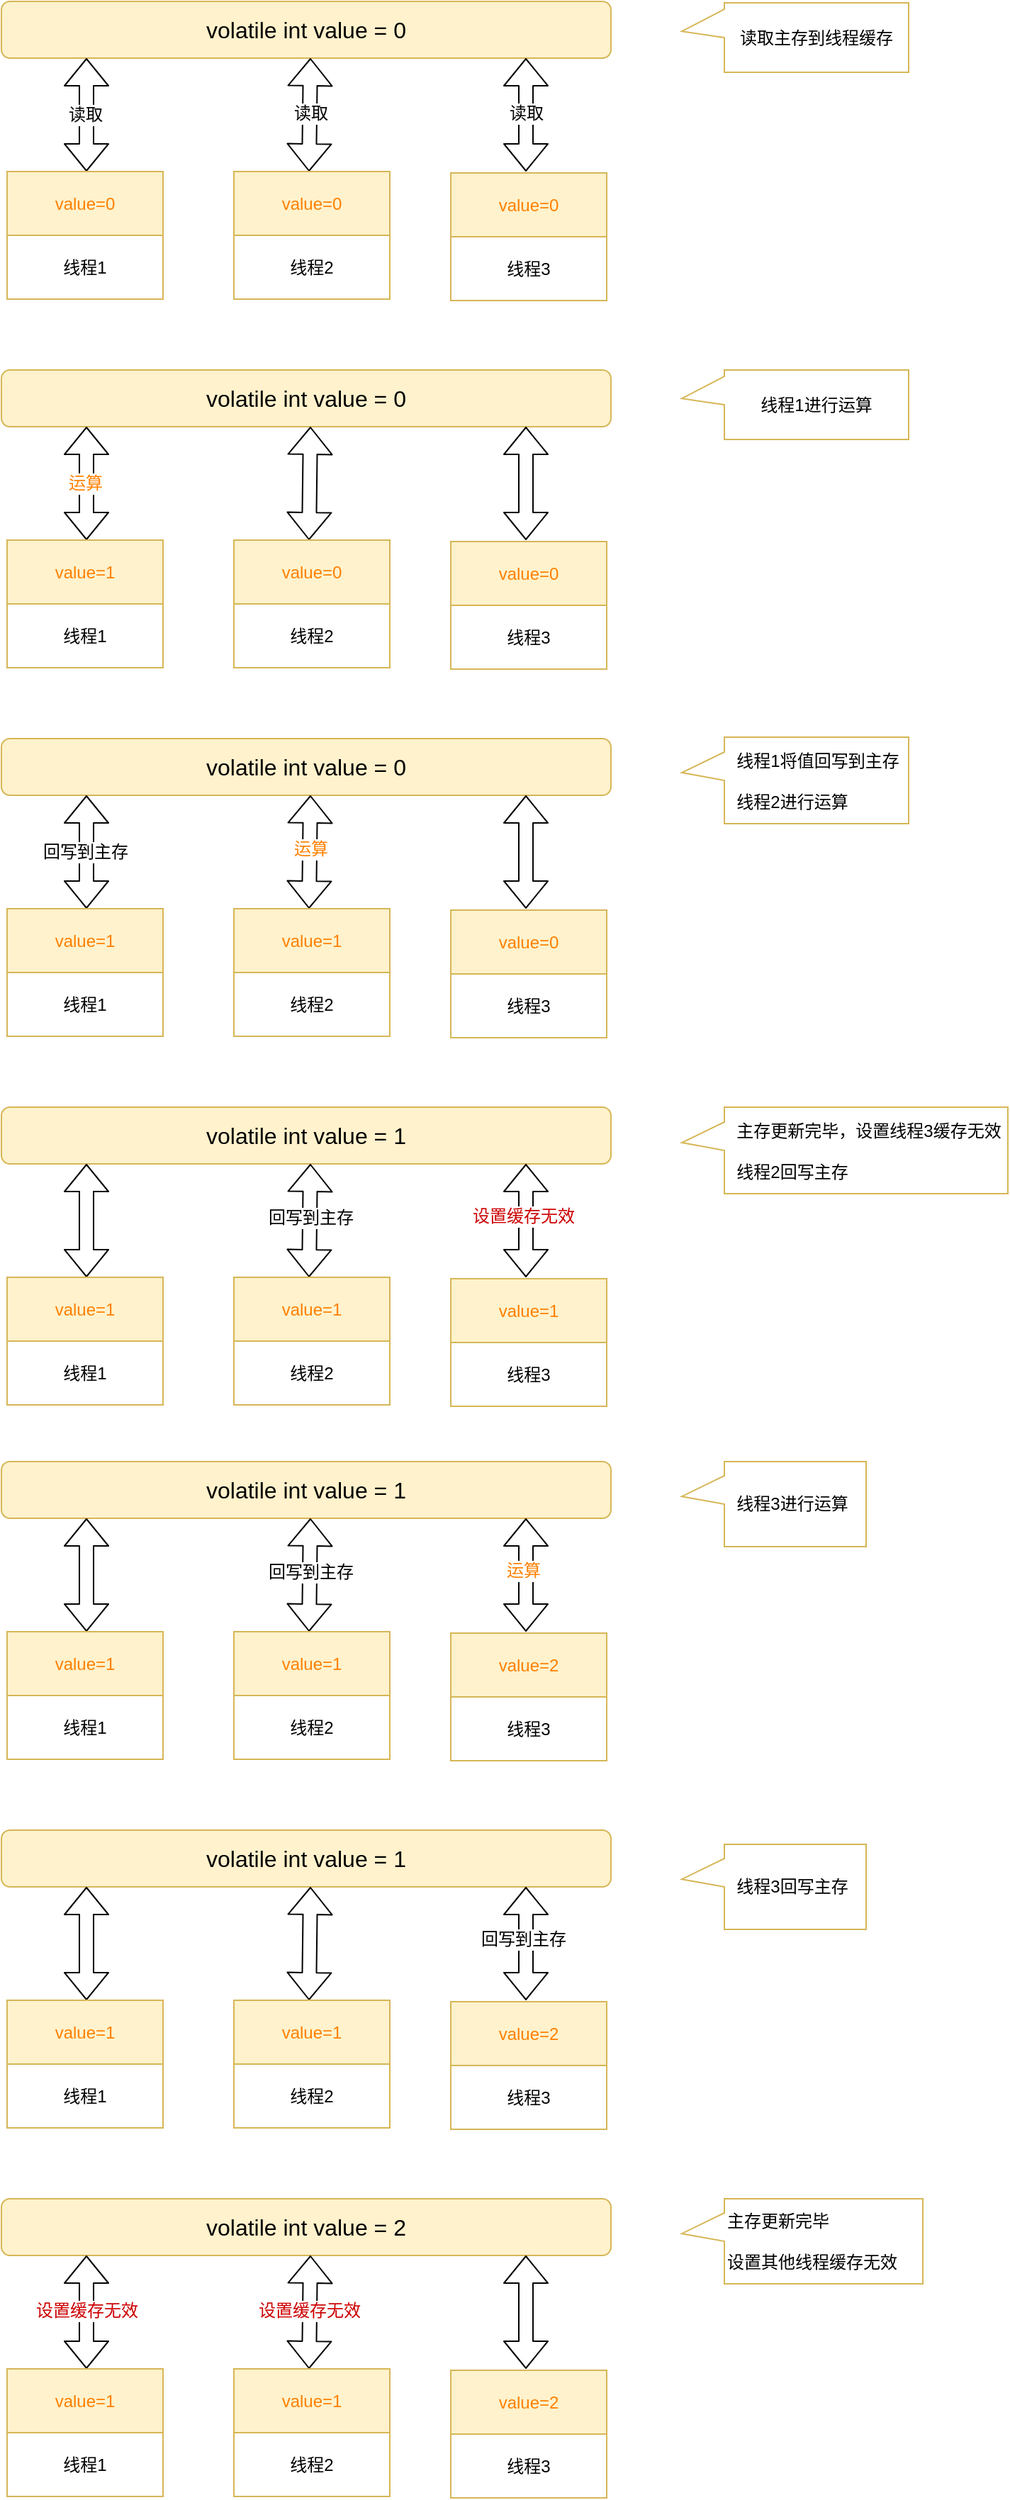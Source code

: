 <mxfile version="11.1.1" type="device"><diagram id="b-9t0TcHALbEDkdVBq32" name="第 1 页"><mxGraphModel dx="788" dy="568" grid="1" gridSize="10" guides="1" tooltips="1" connect="1" arrows="1" fold="1" page="1" pageScale="1" pageWidth="827" pageHeight="1169" math="0" shadow="0"><root><mxCell id="0"/><mxCell id="1" parent="0"/><mxCell id="U8R-t-wrK4dvqbfcB6sR-25" value="" style="group" vertex="1" connectable="0" parent="1"><mxGeometry x="40" y="20" width="430" height="211" as="geometry"/></mxCell><mxCell id="FFR6IciO-5tJDgbBeb6y-1" value="&lt;font style=&quot;font-size: 16px&quot;&gt;volatile int value = 0&lt;/font&gt;" style="rounded=1;whiteSpace=wrap;html=1;fillColor=#fff2cc;strokeColor=#d6b656;" parent="U8R-t-wrK4dvqbfcB6sR-25" vertex="1"><mxGeometry width="430" height="40" as="geometry"/></mxCell><mxCell id="FFR6IciO-5tJDgbBeb6y-27" value="" style="shape=flexArrow;endArrow=classic;startArrow=classic;html=1;" parent="U8R-t-wrK4dvqbfcB6sR-25" edge="1"><mxGeometry width="50" height="50" relative="1" as="geometry"><mxPoint x="217" y="120" as="sourcePoint"/><mxPoint x="218" y="40" as="targetPoint"/></mxGeometry></mxCell><mxCell id="U8R-t-wrK4dvqbfcB6sR-62" value="读取" style="text;html=1;resizable=0;points=[];align=center;verticalAlign=middle;labelBackgroundColor=#ffffff;" vertex="1" connectable="0" parent="FFR6IciO-5tJDgbBeb6y-27"><mxGeometry x="-0.075" relative="1" as="geometry"><mxPoint y="-4" as="offset"/></mxGeometry></mxCell><mxCell id="FFR6IciO-5tJDgbBeb6y-28" value="" style="shape=flexArrow;endArrow=classic;startArrow=classic;html=1;" parent="U8R-t-wrK4dvqbfcB6sR-25" edge="1"><mxGeometry width="50" height="50" relative="1" as="geometry"><mxPoint x="370" y="120" as="sourcePoint"/><mxPoint x="370" y="40" as="targetPoint"/></mxGeometry></mxCell><mxCell id="U8R-t-wrK4dvqbfcB6sR-63" value="读取" style="text;html=1;resizable=0;points=[];align=center;verticalAlign=middle;labelBackgroundColor=#ffffff;" vertex="1" connectable="0" parent="FFR6IciO-5tJDgbBeb6y-28"><mxGeometry x="0.025" relative="1" as="geometry"><mxPoint as="offset"/></mxGeometry></mxCell><mxCell id="FFR6IciO-5tJDgbBeb6y-29" value="" style="shape=flexArrow;endArrow=classic;startArrow=classic;html=1;" parent="U8R-t-wrK4dvqbfcB6sR-25" edge="1"><mxGeometry width="50" height="50" relative="1" as="geometry"><mxPoint x="60" y="120" as="sourcePoint"/><mxPoint x="60" y="40" as="targetPoint"/></mxGeometry></mxCell><mxCell id="U8R-t-wrK4dvqbfcB6sR-61" value="读取" style="text;html=1;resizable=0;points=[];align=center;verticalAlign=middle;labelBackgroundColor=#ffffff;" vertex="1" connectable="0" parent="FFR6IciO-5tJDgbBeb6y-29"><mxGeometry y="1" relative="1" as="geometry"><mxPoint as="offset"/></mxGeometry></mxCell><mxCell id="U8R-t-wrK4dvqbfcB6sR-18" value="" style="group" vertex="1" connectable="0" parent="U8R-t-wrK4dvqbfcB6sR-25"><mxGeometry x="4" y="120" width="110" height="90" as="geometry"/></mxCell><mxCell id="U8R-t-wrK4dvqbfcB6sR-15" value="&lt;font color=&quot;#ff8000&quot;&gt;value=0&lt;/font&gt;" style="rounded=0;whiteSpace=wrap;html=1;fillColor=#fff2cc;strokeColor=#d6b656;" vertex="1" parent="U8R-t-wrK4dvqbfcB6sR-18"><mxGeometry width="110" height="45" as="geometry"/></mxCell><mxCell id="U8R-t-wrK4dvqbfcB6sR-16" value="线程1" style="rounded=0;whiteSpace=wrap;html=1;strokeColor=#D6B656;" vertex="1" parent="U8R-t-wrK4dvqbfcB6sR-18"><mxGeometry y="45" width="110" height="45" as="geometry"/></mxCell><mxCell id="U8R-t-wrK4dvqbfcB6sR-19" value="" style="group" vertex="1" connectable="0" parent="U8R-t-wrK4dvqbfcB6sR-25"><mxGeometry x="164" y="120" width="110" height="90" as="geometry"/></mxCell><mxCell id="U8R-t-wrK4dvqbfcB6sR-20" value="&lt;span style=&quot;color: rgb(255 , 128 , 0) ; white-space: normal&quot;&gt;value=0&lt;/span&gt;" style="rounded=0;whiteSpace=wrap;html=1;fillColor=#fff2cc;strokeColor=#d6b656;" vertex="1" parent="U8R-t-wrK4dvqbfcB6sR-19"><mxGeometry width="110" height="45" as="geometry"/></mxCell><mxCell id="U8R-t-wrK4dvqbfcB6sR-21" value="线程2" style="rounded=0;whiteSpace=wrap;html=1;strokeColor=#D6B656;" vertex="1" parent="U8R-t-wrK4dvqbfcB6sR-19"><mxGeometry y="45" width="110" height="45" as="geometry"/></mxCell><mxCell id="U8R-t-wrK4dvqbfcB6sR-22" value="" style="group" vertex="1" connectable="0" parent="U8R-t-wrK4dvqbfcB6sR-25"><mxGeometry x="317" y="121" width="110" height="90" as="geometry"/></mxCell><mxCell id="U8R-t-wrK4dvqbfcB6sR-23" value="&lt;span style=&quot;color: rgb(255 , 128 , 0) ; white-space: normal&quot;&gt;value=0&lt;/span&gt;" style="rounded=0;whiteSpace=wrap;html=1;fillColor=#fff2cc;strokeColor=#d6b656;" vertex="1" parent="U8R-t-wrK4dvqbfcB6sR-22"><mxGeometry width="110" height="45" as="geometry"/></mxCell><mxCell id="U8R-t-wrK4dvqbfcB6sR-24" value="线程3" style="rounded=0;whiteSpace=wrap;html=1;strokeColor=#D6B656;" vertex="1" parent="U8R-t-wrK4dvqbfcB6sR-22"><mxGeometry y="45" width="110" height="45" as="geometry"/></mxCell><mxCell id="U8R-t-wrK4dvqbfcB6sR-26" value="" style="group" vertex="1" connectable="0" parent="1"><mxGeometry x="40" y="280" width="430" height="211" as="geometry"/></mxCell><mxCell id="U8R-t-wrK4dvqbfcB6sR-27" value="&lt;font style=&quot;font-size: 16px&quot;&gt;volatile int value = 0&lt;/font&gt;" style="rounded=1;whiteSpace=wrap;html=1;fillColor=#fff2cc;strokeColor=#d6b656;" vertex="1" parent="U8R-t-wrK4dvqbfcB6sR-26"><mxGeometry width="430" height="40" as="geometry"/></mxCell><mxCell id="U8R-t-wrK4dvqbfcB6sR-28" value="" style="shape=flexArrow;endArrow=classic;startArrow=classic;html=1;" edge="1" parent="U8R-t-wrK4dvqbfcB6sR-26"><mxGeometry width="50" height="50" relative="1" as="geometry"><mxPoint x="217" y="120" as="sourcePoint"/><mxPoint x="218" y="40" as="targetPoint"/></mxGeometry></mxCell><mxCell id="U8R-t-wrK4dvqbfcB6sR-29" value="" style="shape=flexArrow;endArrow=classic;startArrow=classic;html=1;" edge="1" parent="U8R-t-wrK4dvqbfcB6sR-26"><mxGeometry width="50" height="50" relative="1" as="geometry"><mxPoint x="370" y="120" as="sourcePoint"/><mxPoint x="370" y="40" as="targetPoint"/></mxGeometry></mxCell><mxCell id="U8R-t-wrK4dvqbfcB6sR-30" value="" style="shape=flexArrow;endArrow=classic;startArrow=classic;html=1;" edge="1" parent="U8R-t-wrK4dvqbfcB6sR-26"><mxGeometry width="50" height="50" relative="1" as="geometry"><mxPoint x="60" y="120" as="sourcePoint"/><mxPoint x="60" y="40" as="targetPoint"/></mxGeometry></mxCell><mxCell id="U8R-t-wrK4dvqbfcB6sR-64" value="&lt;font color=&quot;#ff8000&quot;&gt;运算&lt;/font&gt;" style="text;html=1;resizable=0;points=[];align=center;verticalAlign=middle;labelBackgroundColor=#ffffff;" vertex="1" connectable="0" parent="U8R-t-wrK4dvqbfcB6sR-30"><mxGeometry x="-0.05" y="4" relative="1" as="geometry"><mxPoint x="3" y="-2" as="offset"/></mxGeometry></mxCell><mxCell id="U8R-t-wrK4dvqbfcB6sR-31" value="" style="group" vertex="1" connectable="0" parent="U8R-t-wrK4dvqbfcB6sR-26"><mxGeometry x="4" y="120" width="110" height="90" as="geometry"/></mxCell><mxCell id="U8R-t-wrK4dvqbfcB6sR-32" value="&lt;font color=&quot;#ff8000&quot;&gt;value=1&lt;/font&gt;" style="rounded=0;whiteSpace=wrap;html=1;fillColor=#fff2cc;strokeColor=#d6b656;" vertex="1" parent="U8R-t-wrK4dvqbfcB6sR-31"><mxGeometry width="110" height="45" as="geometry"/></mxCell><mxCell id="U8R-t-wrK4dvqbfcB6sR-33" value="线程1" style="rounded=0;whiteSpace=wrap;html=1;strokeColor=#D6B656;" vertex="1" parent="U8R-t-wrK4dvqbfcB6sR-31"><mxGeometry y="45" width="110" height="45" as="geometry"/></mxCell><mxCell id="U8R-t-wrK4dvqbfcB6sR-34" value="" style="group" vertex="1" connectable="0" parent="U8R-t-wrK4dvqbfcB6sR-26"><mxGeometry x="164" y="120" width="110" height="90" as="geometry"/></mxCell><mxCell id="U8R-t-wrK4dvqbfcB6sR-35" value="&lt;span style=&quot;color: rgb(255 , 128 , 0) ; white-space: normal&quot;&gt;value=0&lt;/span&gt;" style="rounded=0;whiteSpace=wrap;html=1;fillColor=#fff2cc;strokeColor=#d6b656;" vertex="1" parent="U8R-t-wrK4dvqbfcB6sR-34"><mxGeometry width="110" height="45" as="geometry"/></mxCell><mxCell id="U8R-t-wrK4dvqbfcB6sR-36" value="线程2" style="rounded=0;whiteSpace=wrap;html=1;strokeColor=#D6B656;" vertex="1" parent="U8R-t-wrK4dvqbfcB6sR-34"><mxGeometry y="45" width="110" height="45" as="geometry"/></mxCell><mxCell id="U8R-t-wrK4dvqbfcB6sR-37" value="" style="group" vertex="1" connectable="0" parent="U8R-t-wrK4dvqbfcB6sR-26"><mxGeometry x="317" y="121" width="110" height="90" as="geometry"/></mxCell><mxCell id="U8R-t-wrK4dvqbfcB6sR-38" value="&lt;span style=&quot;color: rgb(255 , 128 , 0) ; white-space: normal&quot;&gt;value=0&lt;/span&gt;" style="rounded=0;whiteSpace=wrap;html=1;fillColor=#fff2cc;strokeColor=#d6b656;" vertex="1" parent="U8R-t-wrK4dvqbfcB6sR-37"><mxGeometry width="110" height="45" as="geometry"/></mxCell><mxCell id="U8R-t-wrK4dvqbfcB6sR-39" value="线程3" style="rounded=0;whiteSpace=wrap;html=1;strokeColor=#D6B656;" vertex="1" parent="U8R-t-wrK4dvqbfcB6sR-37"><mxGeometry y="45" width="110" height="45" as="geometry"/></mxCell><mxCell id="U8R-t-wrK4dvqbfcB6sR-40" value="" style="group" vertex="1" connectable="0" parent="1"><mxGeometry x="40" y="540" width="430" height="211" as="geometry"/></mxCell><mxCell id="U8R-t-wrK4dvqbfcB6sR-41" value="&lt;font style=&quot;font-size: 16px&quot;&gt;volatile int value = 0&lt;/font&gt;" style="rounded=1;whiteSpace=wrap;html=1;fillColor=#fff2cc;strokeColor=#d6b656;" vertex="1" parent="U8R-t-wrK4dvqbfcB6sR-40"><mxGeometry width="430" height="40" as="geometry"/></mxCell><mxCell id="U8R-t-wrK4dvqbfcB6sR-42" value="" style="shape=flexArrow;endArrow=classic;startArrow=classic;html=1;" edge="1" parent="U8R-t-wrK4dvqbfcB6sR-40"><mxGeometry width="50" height="50" relative="1" as="geometry"><mxPoint x="217" y="120" as="sourcePoint"/><mxPoint x="218" y="40" as="targetPoint"/></mxGeometry></mxCell><mxCell id="U8R-t-wrK4dvqbfcB6sR-67" value="&lt;font color=&quot;#ff8000&quot;&gt;运算&lt;/font&gt;" style="text;html=1;resizable=0;points=[];align=center;verticalAlign=middle;labelBackgroundColor=#ffffff;" vertex="1" connectable="0" parent="U8R-t-wrK4dvqbfcB6sR-42"><mxGeometry x="0.05" relative="1" as="geometry"><mxPoint as="offset"/></mxGeometry></mxCell><mxCell id="U8R-t-wrK4dvqbfcB6sR-43" value="" style="shape=flexArrow;endArrow=classic;startArrow=classic;html=1;" edge="1" parent="U8R-t-wrK4dvqbfcB6sR-40"><mxGeometry width="50" height="50" relative="1" as="geometry"><mxPoint x="370" y="120" as="sourcePoint"/><mxPoint x="370" y="40" as="targetPoint"/></mxGeometry></mxCell><mxCell id="U8R-t-wrK4dvqbfcB6sR-44" value="" style="shape=flexArrow;endArrow=classic;startArrow=classic;html=1;" edge="1" parent="U8R-t-wrK4dvqbfcB6sR-40"><mxGeometry width="50" height="50" relative="1" as="geometry"><mxPoint x="60" y="120" as="sourcePoint"/><mxPoint x="60" y="40" as="targetPoint"/></mxGeometry></mxCell><mxCell id="U8R-t-wrK4dvqbfcB6sR-65" value="回写到主存" style="text;html=1;resizable=0;points=[];align=center;verticalAlign=middle;labelBackgroundColor=#ffffff;" vertex="1" connectable="0" parent="U8R-t-wrK4dvqbfcB6sR-44"><mxGeometry x="-0.1" y="2" relative="1" as="geometry"><mxPoint x="1" y="-4" as="offset"/></mxGeometry></mxCell><mxCell id="U8R-t-wrK4dvqbfcB6sR-45" value="" style="group" vertex="1" connectable="0" parent="U8R-t-wrK4dvqbfcB6sR-40"><mxGeometry x="4" y="120" width="110" height="90" as="geometry"/></mxCell><mxCell id="U8R-t-wrK4dvqbfcB6sR-46" value="&lt;span style=&quot;color: rgb(255 , 128 , 0)&quot;&gt;value=1&lt;/span&gt;" style="rounded=0;whiteSpace=wrap;html=1;fillColor=#fff2cc;strokeColor=#d6b656;" vertex="1" parent="U8R-t-wrK4dvqbfcB6sR-45"><mxGeometry width="110" height="45" as="geometry"/></mxCell><mxCell id="U8R-t-wrK4dvqbfcB6sR-47" value="线程1" style="rounded=0;whiteSpace=wrap;html=1;strokeColor=#D6B656;" vertex="1" parent="U8R-t-wrK4dvqbfcB6sR-45"><mxGeometry y="45" width="110" height="45" as="geometry"/></mxCell><mxCell id="U8R-t-wrK4dvqbfcB6sR-48" value="" style="group" vertex="1" connectable="0" parent="U8R-t-wrK4dvqbfcB6sR-40"><mxGeometry x="164" y="120" width="110" height="90" as="geometry"/></mxCell><mxCell id="U8R-t-wrK4dvqbfcB6sR-49" value="&lt;span style=&quot;color: rgb(255 , 128 , 0) ; white-space: normal&quot;&gt;value=1&lt;/span&gt;" style="rounded=0;whiteSpace=wrap;html=1;fillColor=#fff2cc;strokeColor=#d6b656;" vertex="1" parent="U8R-t-wrK4dvqbfcB6sR-48"><mxGeometry width="110" height="45" as="geometry"/></mxCell><mxCell id="U8R-t-wrK4dvqbfcB6sR-50" value="线程2" style="rounded=0;whiteSpace=wrap;html=1;strokeColor=#D6B656;" vertex="1" parent="U8R-t-wrK4dvqbfcB6sR-48"><mxGeometry y="45" width="110" height="45" as="geometry"/></mxCell><mxCell id="U8R-t-wrK4dvqbfcB6sR-51" value="" style="group" vertex="1" connectable="0" parent="U8R-t-wrK4dvqbfcB6sR-40"><mxGeometry x="317" y="121" width="110" height="90" as="geometry"/></mxCell><mxCell id="U8R-t-wrK4dvqbfcB6sR-52" value="&lt;span style=&quot;color: rgb(255 , 128 , 0) ; white-space: normal&quot;&gt;value=0&lt;/span&gt;" style="rounded=0;whiteSpace=wrap;html=1;fillColor=#fff2cc;strokeColor=#d6b656;" vertex="1" parent="U8R-t-wrK4dvqbfcB6sR-51"><mxGeometry width="110" height="45" as="geometry"/></mxCell><mxCell id="U8R-t-wrK4dvqbfcB6sR-53" value="线程3" style="rounded=0;whiteSpace=wrap;html=1;strokeColor=#D6B656;" vertex="1" parent="U8R-t-wrK4dvqbfcB6sR-51"><mxGeometry y="45" width="110" height="45" as="geometry"/></mxCell><mxCell id="U8R-t-wrK4dvqbfcB6sR-69" value="" style="group" vertex="1" connectable="0" parent="1"><mxGeometry x="40" y="800" width="430" height="211" as="geometry"/></mxCell><mxCell id="U8R-t-wrK4dvqbfcB6sR-70" value="&lt;font style=&quot;font-size: 16px&quot;&gt;volatile int value = 1&lt;/font&gt;" style="rounded=1;whiteSpace=wrap;html=1;fillColor=#fff2cc;strokeColor=#d6b656;" vertex="1" parent="U8R-t-wrK4dvqbfcB6sR-69"><mxGeometry width="430" height="40" as="geometry"/></mxCell><mxCell id="U8R-t-wrK4dvqbfcB6sR-71" value="" style="shape=flexArrow;endArrow=classic;startArrow=classic;html=1;" edge="1" parent="U8R-t-wrK4dvqbfcB6sR-69"><mxGeometry width="50" height="50" relative="1" as="geometry"><mxPoint x="217" y="120" as="sourcePoint"/><mxPoint x="218" y="40" as="targetPoint"/></mxGeometry></mxCell><mxCell id="U8R-t-wrK4dvqbfcB6sR-72" value="回写到主存" style="text;html=1;resizable=0;points=[];align=center;verticalAlign=middle;labelBackgroundColor=#ffffff;" vertex="1" connectable="0" parent="U8R-t-wrK4dvqbfcB6sR-71"><mxGeometry x="0.05" relative="1" as="geometry"><mxPoint as="offset"/></mxGeometry></mxCell><mxCell id="U8R-t-wrK4dvqbfcB6sR-73" value="" style="shape=flexArrow;endArrow=classic;startArrow=classic;html=1;" edge="1" parent="U8R-t-wrK4dvqbfcB6sR-69"><mxGeometry width="50" height="50" relative="1" as="geometry"><mxPoint x="370" y="120" as="sourcePoint"/><mxPoint x="370" y="40" as="targetPoint"/></mxGeometry></mxCell><mxCell id="U8R-t-wrK4dvqbfcB6sR-85" value="设置缓存无效" style="text;html=1;resizable=0;points=[];align=center;verticalAlign=middle;labelBackgroundColor=#ffffff;fontColor=#CC0000;" vertex="1" connectable="0" parent="U8R-t-wrK4dvqbfcB6sR-73"><mxGeometry x="0.075" y="2" relative="1" as="geometry"><mxPoint as="offset"/></mxGeometry></mxCell><mxCell id="U8R-t-wrK4dvqbfcB6sR-74" value="" style="shape=flexArrow;endArrow=classic;startArrow=classic;html=1;" edge="1" parent="U8R-t-wrK4dvqbfcB6sR-69"><mxGeometry width="50" height="50" relative="1" as="geometry"><mxPoint x="60" y="120" as="sourcePoint"/><mxPoint x="60" y="40" as="targetPoint"/></mxGeometry></mxCell><mxCell id="U8R-t-wrK4dvqbfcB6sR-76" value="" style="group" vertex="1" connectable="0" parent="U8R-t-wrK4dvqbfcB6sR-69"><mxGeometry x="4" y="120" width="110" height="90" as="geometry"/></mxCell><mxCell id="U8R-t-wrK4dvqbfcB6sR-77" value="&lt;span style=&quot;color: rgb(255 , 128 , 0)&quot;&gt;value=1&lt;/span&gt;" style="rounded=0;whiteSpace=wrap;html=1;fillColor=#fff2cc;strokeColor=#d6b656;" vertex="1" parent="U8R-t-wrK4dvqbfcB6sR-76"><mxGeometry width="110" height="45" as="geometry"/></mxCell><mxCell id="U8R-t-wrK4dvqbfcB6sR-78" value="线程1" style="rounded=0;whiteSpace=wrap;html=1;strokeColor=#D6B656;" vertex="1" parent="U8R-t-wrK4dvqbfcB6sR-76"><mxGeometry y="45" width="110" height="45" as="geometry"/></mxCell><mxCell id="U8R-t-wrK4dvqbfcB6sR-79" value="" style="group" vertex="1" connectable="0" parent="U8R-t-wrK4dvqbfcB6sR-69"><mxGeometry x="164" y="120" width="110" height="90" as="geometry"/></mxCell><mxCell id="U8R-t-wrK4dvqbfcB6sR-80" value="&lt;span style=&quot;color: rgb(255 , 128 , 0) ; white-space: normal&quot;&gt;value=1&lt;/span&gt;" style="rounded=0;whiteSpace=wrap;html=1;fillColor=#fff2cc;strokeColor=#d6b656;" vertex="1" parent="U8R-t-wrK4dvqbfcB6sR-79"><mxGeometry width="110" height="45" as="geometry"/></mxCell><mxCell id="U8R-t-wrK4dvqbfcB6sR-81" value="线程2" style="rounded=0;whiteSpace=wrap;html=1;strokeColor=#D6B656;" vertex="1" parent="U8R-t-wrK4dvqbfcB6sR-79"><mxGeometry y="45" width="110" height="45" as="geometry"/></mxCell><mxCell id="U8R-t-wrK4dvqbfcB6sR-82" value="" style="group" vertex="1" connectable="0" parent="U8R-t-wrK4dvqbfcB6sR-69"><mxGeometry x="317" y="121" width="110" height="90" as="geometry"/></mxCell><mxCell id="U8R-t-wrK4dvqbfcB6sR-83" value="&lt;span style=&quot;color: rgb(255 , 128 , 0) ; white-space: normal&quot;&gt;value=1&lt;/span&gt;" style="rounded=0;whiteSpace=wrap;html=1;fillColor=#fff2cc;strokeColor=#d6b656;" vertex="1" parent="U8R-t-wrK4dvqbfcB6sR-82"><mxGeometry width="110" height="45" as="geometry"/></mxCell><mxCell id="U8R-t-wrK4dvqbfcB6sR-84" value="线程3" style="rounded=0;whiteSpace=wrap;html=1;strokeColor=#D6B656;" vertex="1" parent="U8R-t-wrK4dvqbfcB6sR-82"><mxGeometry y="45" width="110" height="45" as="geometry"/></mxCell><mxCell id="U8R-t-wrK4dvqbfcB6sR-102" value="" style="group" vertex="1" connectable="0" parent="1"><mxGeometry x="40" y="1050" width="430" height="211" as="geometry"/></mxCell><mxCell id="U8R-t-wrK4dvqbfcB6sR-103" value="&lt;font style=&quot;font-size: 16px&quot;&gt;volatile int value = 1&lt;/font&gt;" style="rounded=1;whiteSpace=wrap;html=1;fillColor=#fff2cc;strokeColor=#d6b656;" vertex="1" parent="U8R-t-wrK4dvqbfcB6sR-102"><mxGeometry width="430" height="40" as="geometry"/></mxCell><mxCell id="U8R-t-wrK4dvqbfcB6sR-104" value="" style="shape=flexArrow;endArrow=classic;startArrow=classic;html=1;" edge="1" parent="U8R-t-wrK4dvqbfcB6sR-102"><mxGeometry width="50" height="50" relative="1" as="geometry"><mxPoint x="217" y="120" as="sourcePoint"/><mxPoint x="218" y="40" as="targetPoint"/></mxGeometry></mxCell><mxCell id="U8R-t-wrK4dvqbfcB6sR-105" value="回写到主存" style="text;html=1;resizable=0;points=[];align=center;verticalAlign=middle;labelBackgroundColor=#ffffff;" vertex="1" connectable="0" parent="U8R-t-wrK4dvqbfcB6sR-104"><mxGeometry x="0.05" relative="1" as="geometry"><mxPoint as="offset"/></mxGeometry></mxCell><mxCell id="U8R-t-wrK4dvqbfcB6sR-106" value="" style="shape=flexArrow;endArrow=classic;startArrow=classic;html=1;" edge="1" parent="U8R-t-wrK4dvqbfcB6sR-102"><mxGeometry width="50" height="50" relative="1" as="geometry"><mxPoint x="370" y="120" as="sourcePoint"/><mxPoint x="370" y="40" as="targetPoint"/></mxGeometry></mxCell><mxCell id="U8R-t-wrK4dvqbfcB6sR-107" value="&lt;font color=&quot;#ff8000&quot;&gt;运算&lt;/font&gt;" style="text;html=1;resizable=0;points=[];align=center;verticalAlign=middle;labelBackgroundColor=#ffffff;fontColor=#CC0000;" vertex="1" connectable="0" parent="U8R-t-wrK4dvqbfcB6sR-106"><mxGeometry x="0.075" y="2" relative="1" as="geometry"><mxPoint as="offset"/></mxGeometry></mxCell><mxCell id="U8R-t-wrK4dvqbfcB6sR-108" value="" style="shape=flexArrow;endArrow=classic;startArrow=classic;html=1;" edge="1" parent="U8R-t-wrK4dvqbfcB6sR-102"><mxGeometry width="50" height="50" relative="1" as="geometry"><mxPoint x="60" y="120" as="sourcePoint"/><mxPoint x="60" y="40" as="targetPoint"/></mxGeometry></mxCell><mxCell id="U8R-t-wrK4dvqbfcB6sR-109" value="" style="group" vertex="1" connectable="0" parent="U8R-t-wrK4dvqbfcB6sR-102"><mxGeometry x="4" y="120" width="110" height="90" as="geometry"/></mxCell><mxCell id="U8R-t-wrK4dvqbfcB6sR-110" value="&lt;span style=&quot;color: rgb(255 , 128 , 0)&quot;&gt;value=1&lt;/span&gt;" style="rounded=0;whiteSpace=wrap;html=1;fillColor=#fff2cc;strokeColor=#d6b656;" vertex="1" parent="U8R-t-wrK4dvqbfcB6sR-109"><mxGeometry width="110" height="45" as="geometry"/></mxCell><mxCell id="U8R-t-wrK4dvqbfcB6sR-111" value="线程1" style="rounded=0;whiteSpace=wrap;html=1;strokeColor=#D6B656;" vertex="1" parent="U8R-t-wrK4dvqbfcB6sR-109"><mxGeometry y="45" width="110" height="45" as="geometry"/></mxCell><mxCell id="U8R-t-wrK4dvqbfcB6sR-112" value="" style="group" vertex="1" connectable="0" parent="U8R-t-wrK4dvqbfcB6sR-102"><mxGeometry x="164" y="120" width="110" height="90" as="geometry"/></mxCell><mxCell id="U8R-t-wrK4dvqbfcB6sR-113" value="&lt;span style=&quot;color: rgb(255 , 128 , 0) ; white-space: normal&quot;&gt;value=1&lt;/span&gt;" style="rounded=0;whiteSpace=wrap;html=1;fillColor=#fff2cc;strokeColor=#d6b656;" vertex="1" parent="U8R-t-wrK4dvqbfcB6sR-112"><mxGeometry width="110" height="45" as="geometry"/></mxCell><mxCell id="U8R-t-wrK4dvqbfcB6sR-114" value="线程2" style="rounded=0;whiteSpace=wrap;html=1;strokeColor=#D6B656;" vertex="1" parent="U8R-t-wrK4dvqbfcB6sR-112"><mxGeometry y="45" width="110" height="45" as="geometry"/></mxCell><mxCell id="U8R-t-wrK4dvqbfcB6sR-115" value="" style="group" vertex="1" connectable="0" parent="U8R-t-wrK4dvqbfcB6sR-102"><mxGeometry x="317" y="121" width="110" height="90" as="geometry"/></mxCell><mxCell id="U8R-t-wrK4dvqbfcB6sR-116" value="&lt;span style=&quot;color: rgb(255 , 128 , 0) ; white-space: normal&quot;&gt;value=2&lt;/span&gt;" style="rounded=0;whiteSpace=wrap;html=1;fillColor=#fff2cc;strokeColor=#d6b656;" vertex="1" parent="U8R-t-wrK4dvqbfcB6sR-115"><mxGeometry width="110" height="45" as="geometry"/></mxCell><mxCell id="U8R-t-wrK4dvqbfcB6sR-117" value="线程3" style="rounded=0;whiteSpace=wrap;html=1;strokeColor=#D6B656;" vertex="1" parent="U8R-t-wrK4dvqbfcB6sR-115"><mxGeometry y="45" width="110" height="45" as="geometry"/></mxCell><mxCell id="U8R-t-wrK4dvqbfcB6sR-118" value="" style="group" vertex="1" connectable="0" parent="1"><mxGeometry x="40" y="1310" width="430" height="211" as="geometry"/></mxCell><mxCell id="U8R-t-wrK4dvqbfcB6sR-119" value="&lt;font style=&quot;font-size: 16px&quot;&gt;volatile int value = 1&lt;/font&gt;" style="rounded=1;whiteSpace=wrap;html=1;fillColor=#fff2cc;strokeColor=#d6b656;" vertex="1" parent="U8R-t-wrK4dvqbfcB6sR-118"><mxGeometry width="430" height="40" as="geometry"/></mxCell><mxCell id="U8R-t-wrK4dvqbfcB6sR-120" value="" style="shape=flexArrow;endArrow=classic;startArrow=classic;html=1;" edge="1" parent="U8R-t-wrK4dvqbfcB6sR-118"><mxGeometry width="50" height="50" relative="1" as="geometry"><mxPoint x="217" y="120" as="sourcePoint"/><mxPoint x="218" y="40" as="targetPoint"/></mxGeometry></mxCell><mxCell id="U8R-t-wrK4dvqbfcB6sR-122" value="" style="shape=flexArrow;endArrow=classic;startArrow=classic;html=1;" edge="1" parent="U8R-t-wrK4dvqbfcB6sR-118"><mxGeometry width="50" height="50" relative="1" as="geometry"><mxPoint x="370" y="120" as="sourcePoint"/><mxPoint x="370" y="40" as="targetPoint"/></mxGeometry></mxCell><mxCell id="U8R-t-wrK4dvqbfcB6sR-123" value="&lt;font&gt;回写到主存&lt;/font&gt;" style="text;html=1;resizable=0;points=[];align=center;verticalAlign=middle;labelBackgroundColor=#ffffff;fontColor=#000000;" vertex="1" connectable="0" parent="U8R-t-wrK4dvqbfcB6sR-122"><mxGeometry x="0.075" y="2" relative="1" as="geometry"><mxPoint as="offset"/></mxGeometry></mxCell><mxCell id="U8R-t-wrK4dvqbfcB6sR-124" value="" style="shape=flexArrow;endArrow=classic;startArrow=classic;html=1;" edge="1" parent="U8R-t-wrK4dvqbfcB6sR-118"><mxGeometry width="50" height="50" relative="1" as="geometry"><mxPoint x="60" y="120" as="sourcePoint"/><mxPoint x="60" y="40" as="targetPoint"/></mxGeometry></mxCell><mxCell id="U8R-t-wrK4dvqbfcB6sR-125" value="" style="group" vertex="1" connectable="0" parent="U8R-t-wrK4dvqbfcB6sR-118"><mxGeometry x="4" y="120" width="110" height="90" as="geometry"/></mxCell><mxCell id="U8R-t-wrK4dvqbfcB6sR-126" value="&lt;span style=&quot;color: rgb(255 , 128 , 0)&quot;&gt;value=1&lt;/span&gt;" style="rounded=0;whiteSpace=wrap;html=1;fillColor=#fff2cc;strokeColor=#d6b656;" vertex="1" parent="U8R-t-wrK4dvqbfcB6sR-125"><mxGeometry width="110" height="45" as="geometry"/></mxCell><mxCell id="U8R-t-wrK4dvqbfcB6sR-127" value="线程1" style="rounded=0;whiteSpace=wrap;html=1;strokeColor=#D6B656;" vertex="1" parent="U8R-t-wrK4dvqbfcB6sR-125"><mxGeometry y="45" width="110" height="45" as="geometry"/></mxCell><mxCell id="U8R-t-wrK4dvqbfcB6sR-128" value="" style="group" vertex="1" connectable="0" parent="U8R-t-wrK4dvqbfcB6sR-118"><mxGeometry x="164" y="120" width="110" height="90" as="geometry"/></mxCell><mxCell id="U8R-t-wrK4dvqbfcB6sR-129" value="&lt;span style=&quot;color: rgb(255 , 128 , 0) ; white-space: normal&quot;&gt;value=1&lt;/span&gt;" style="rounded=0;whiteSpace=wrap;html=1;fillColor=#fff2cc;strokeColor=#d6b656;" vertex="1" parent="U8R-t-wrK4dvqbfcB6sR-128"><mxGeometry width="110" height="45" as="geometry"/></mxCell><mxCell id="U8R-t-wrK4dvqbfcB6sR-130" value="线程2" style="rounded=0;whiteSpace=wrap;html=1;strokeColor=#D6B656;" vertex="1" parent="U8R-t-wrK4dvqbfcB6sR-128"><mxGeometry y="45" width="110" height="45" as="geometry"/></mxCell><mxCell id="U8R-t-wrK4dvqbfcB6sR-131" value="" style="group" vertex="1" connectable="0" parent="U8R-t-wrK4dvqbfcB6sR-118"><mxGeometry x="317" y="121" width="110" height="90" as="geometry"/></mxCell><mxCell id="U8R-t-wrK4dvqbfcB6sR-132" value="&lt;span style=&quot;color: rgb(255 , 128 , 0) ; white-space: normal&quot;&gt;value=2&lt;/span&gt;" style="rounded=0;whiteSpace=wrap;html=1;fillColor=#fff2cc;strokeColor=#d6b656;" vertex="1" parent="U8R-t-wrK4dvqbfcB6sR-131"><mxGeometry width="110" height="45" as="geometry"/></mxCell><mxCell id="U8R-t-wrK4dvqbfcB6sR-133" value="线程3" style="rounded=0;whiteSpace=wrap;html=1;strokeColor=#D6B656;" vertex="1" parent="U8R-t-wrK4dvqbfcB6sR-131"><mxGeometry y="45" width="110" height="45" as="geometry"/></mxCell><mxCell id="U8R-t-wrK4dvqbfcB6sR-134" value="" style="group" vertex="1" connectable="0" parent="1"><mxGeometry x="40" y="1570" width="430" height="211" as="geometry"/></mxCell><mxCell id="U8R-t-wrK4dvqbfcB6sR-135" value="&lt;font style=&quot;font-size: 16px&quot;&gt;volatile int value = 2&lt;/font&gt;" style="rounded=1;whiteSpace=wrap;html=1;fillColor=#fff2cc;strokeColor=#d6b656;" vertex="1" parent="U8R-t-wrK4dvqbfcB6sR-134"><mxGeometry width="430" height="40" as="geometry"/></mxCell><mxCell id="U8R-t-wrK4dvqbfcB6sR-136" value="" style="shape=flexArrow;endArrow=classic;startArrow=classic;html=1;" edge="1" parent="U8R-t-wrK4dvqbfcB6sR-134"><mxGeometry width="50" height="50" relative="1" as="geometry"><mxPoint x="217" y="120" as="sourcePoint"/><mxPoint x="218" y="40" as="targetPoint"/></mxGeometry></mxCell><mxCell id="U8R-t-wrK4dvqbfcB6sR-149" value="&lt;span style=&quot;color: rgb(204 , 0 , 0)&quot;&gt;设置缓存无效&lt;/span&gt;" style="text;html=1;resizable=0;points=[];align=center;verticalAlign=middle;labelBackgroundColor=#ffffff;fontColor=#000000;" vertex="1" connectable="0" parent="U8R-t-wrK4dvqbfcB6sR-136"><mxGeometry x="0.025" y="1" relative="1" as="geometry"><mxPoint as="offset"/></mxGeometry></mxCell><mxCell id="U8R-t-wrK4dvqbfcB6sR-137" value="" style="shape=flexArrow;endArrow=classic;startArrow=classic;html=1;" edge="1" parent="U8R-t-wrK4dvqbfcB6sR-134"><mxGeometry width="50" height="50" relative="1" as="geometry"><mxPoint x="370" y="120" as="sourcePoint"/><mxPoint x="370" y="40" as="targetPoint"/></mxGeometry></mxCell><mxCell id="U8R-t-wrK4dvqbfcB6sR-139" value="" style="shape=flexArrow;endArrow=classic;startArrow=classic;html=1;" edge="1" parent="U8R-t-wrK4dvqbfcB6sR-134"><mxGeometry width="50" height="50" relative="1" as="geometry"><mxPoint x="60" y="120" as="sourcePoint"/><mxPoint x="60" y="40" as="targetPoint"/></mxGeometry></mxCell><mxCell id="U8R-t-wrK4dvqbfcB6sR-150" value="&lt;span style=&quot;color: rgb(204 , 0 , 0)&quot;&gt;设置缓存无效&lt;/span&gt;" style="text;html=1;resizable=0;points=[];align=center;verticalAlign=middle;labelBackgroundColor=#ffffff;fontColor=#000000;" vertex="1" connectable="0" parent="U8R-t-wrK4dvqbfcB6sR-139"><mxGeometry x="0.025" relative="1" as="geometry"><mxPoint as="offset"/></mxGeometry></mxCell><mxCell id="U8R-t-wrK4dvqbfcB6sR-140" value="" style="group" vertex="1" connectable="0" parent="U8R-t-wrK4dvqbfcB6sR-134"><mxGeometry x="4" y="120" width="110" height="90" as="geometry"/></mxCell><mxCell id="U8R-t-wrK4dvqbfcB6sR-141" value="&lt;span style=&quot;color: rgb(255 , 128 , 0)&quot;&gt;value=1&lt;/span&gt;" style="rounded=0;whiteSpace=wrap;html=1;fillColor=#fff2cc;strokeColor=#d6b656;" vertex="1" parent="U8R-t-wrK4dvqbfcB6sR-140"><mxGeometry width="110" height="45" as="geometry"/></mxCell><mxCell id="U8R-t-wrK4dvqbfcB6sR-142" value="线程1" style="rounded=0;whiteSpace=wrap;html=1;strokeColor=#D6B656;" vertex="1" parent="U8R-t-wrK4dvqbfcB6sR-140"><mxGeometry y="45" width="110" height="45" as="geometry"/></mxCell><mxCell id="U8R-t-wrK4dvqbfcB6sR-143" value="" style="group" vertex="1" connectable="0" parent="U8R-t-wrK4dvqbfcB6sR-134"><mxGeometry x="164" y="120" width="110" height="90" as="geometry"/></mxCell><mxCell id="U8R-t-wrK4dvqbfcB6sR-144" value="&lt;span style=&quot;color: rgb(255 , 128 , 0) ; white-space: normal&quot;&gt;value=1&lt;/span&gt;" style="rounded=0;whiteSpace=wrap;html=1;fillColor=#fff2cc;strokeColor=#d6b656;" vertex="1" parent="U8R-t-wrK4dvqbfcB6sR-143"><mxGeometry width="110" height="45" as="geometry"/></mxCell><mxCell id="U8R-t-wrK4dvqbfcB6sR-145" value="线程2" style="rounded=0;whiteSpace=wrap;html=1;strokeColor=#D6B656;" vertex="1" parent="U8R-t-wrK4dvqbfcB6sR-143"><mxGeometry y="45" width="110" height="45" as="geometry"/></mxCell><mxCell id="U8R-t-wrK4dvqbfcB6sR-146" value="" style="group" vertex="1" connectable="0" parent="U8R-t-wrK4dvqbfcB6sR-134"><mxGeometry x="317" y="121" width="110" height="90" as="geometry"/></mxCell><mxCell id="U8R-t-wrK4dvqbfcB6sR-147" value="&lt;span style=&quot;color: rgb(255 , 128 , 0) ; white-space: normal&quot;&gt;value=2&lt;/span&gt;" style="rounded=0;whiteSpace=wrap;html=1;fillColor=#fff2cc;strokeColor=#d6b656;" vertex="1" parent="U8R-t-wrK4dvqbfcB6sR-146"><mxGeometry width="110" height="45" as="geometry"/></mxCell><mxCell id="U8R-t-wrK4dvqbfcB6sR-148" value="线程3" style="rounded=0;whiteSpace=wrap;html=1;strokeColor=#D6B656;" vertex="1" parent="U8R-t-wrK4dvqbfcB6sR-146"><mxGeometry y="45" width="110" height="45" as="geometry"/></mxCell><mxCell id="U8R-t-wrK4dvqbfcB6sR-153" value="读取主存到线程缓存" style="shape=callout;whiteSpace=wrap;html=1;perimeter=calloutPerimeter;rounded=0;strokeColor=#D6B656;fontColor=#000000;flipV=0;flipH=1;direction=north;position2=0.59;" vertex="1" parent="1"><mxGeometry x="520" y="21" width="160" height="49" as="geometry"/></mxCell><mxCell id="U8R-t-wrK4dvqbfcB6sR-154" value="线程1进行运算" style="shape=callout;whiteSpace=wrap;html=1;perimeter=calloutPerimeter;rounded=0;strokeColor=#D6B656;fontColor=#000000;flipV=0;flipH=1;direction=north;position2=0.59;" vertex="1" parent="1"><mxGeometry x="520" y="280" width="160" height="49" as="geometry"/></mxCell><mxCell id="U8R-t-wrK4dvqbfcB6sR-155" value="&amp;nbsp; 线程1将值回写到主存&lt;br&gt;&lt;br&gt;&amp;nbsp; 线程2进行运算" style="shape=callout;whiteSpace=wrap;html=1;perimeter=calloutPerimeter;rounded=0;strokeColor=#D6B656;fontColor=#000000;flipV=0;flipH=1;direction=north;position2=0.59;align=left;" vertex="1" parent="1"><mxGeometry x="520" y="539" width="160" height="61" as="geometry"/></mxCell><mxCell id="U8R-t-wrK4dvqbfcB6sR-156" value="&amp;nbsp; 主存更新完毕，设置线程3缓存无效&lt;br&gt;&lt;br&gt;&amp;nbsp; 线程2回写主存" style="shape=callout;whiteSpace=wrap;html=1;perimeter=calloutPerimeter;rounded=0;strokeColor=#D6B656;fontColor=#000000;flipV=0;flipH=1;direction=north;position2=0.59;align=left;" vertex="1" parent="1"><mxGeometry x="520" y="800" width="230" height="61" as="geometry"/></mxCell><mxCell id="U8R-t-wrK4dvqbfcB6sR-157" value="&amp;nbsp; 线程3进行运算" style="shape=callout;whiteSpace=wrap;html=1;perimeter=calloutPerimeter;rounded=0;strokeColor=#D6B656;fontColor=#000000;flipV=0;flipH=1;direction=north;position2=0.59;align=left;" vertex="1" parent="1"><mxGeometry x="520" y="1050" width="130" height="60" as="geometry"/></mxCell><mxCell id="U8R-t-wrK4dvqbfcB6sR-158" value="&amp;nbsp; 线程3回写主存" style="shape=callout;whiteSpace=wrap;html=1;perimeter=calloutPerimeter;rounded=0;strokeColor=#D6B656;fontColor=#000000;flipV=0;flipH=1;direction=north;position2=0.59;align=left;" vertex="1" parent="1"><mxGeometry x="520" y="1320" width="130" height="60" as="geometry"/></mxCell><mxCell id="U8R-t-wrK4dvqbfcB6sR-159" value="主存更新完毕&lt;br&gt;&lt;br&gt;设置其他线程缓存无效" style="shape=callout;whiteSpace=wrap;html=1;perimeter=calloutPerimeter;rounded=0;strokeColor=#D6B656;fontColor=#000000;flipV=0;flipH=1;direction=north;position2=0.59;align=left;" vertex="1" parent="1"><mxGeometry x="520" y="1570" width="170" height="60" as="geometry"/></mxCell></root></mxGraphModel></diagram></mxfile>